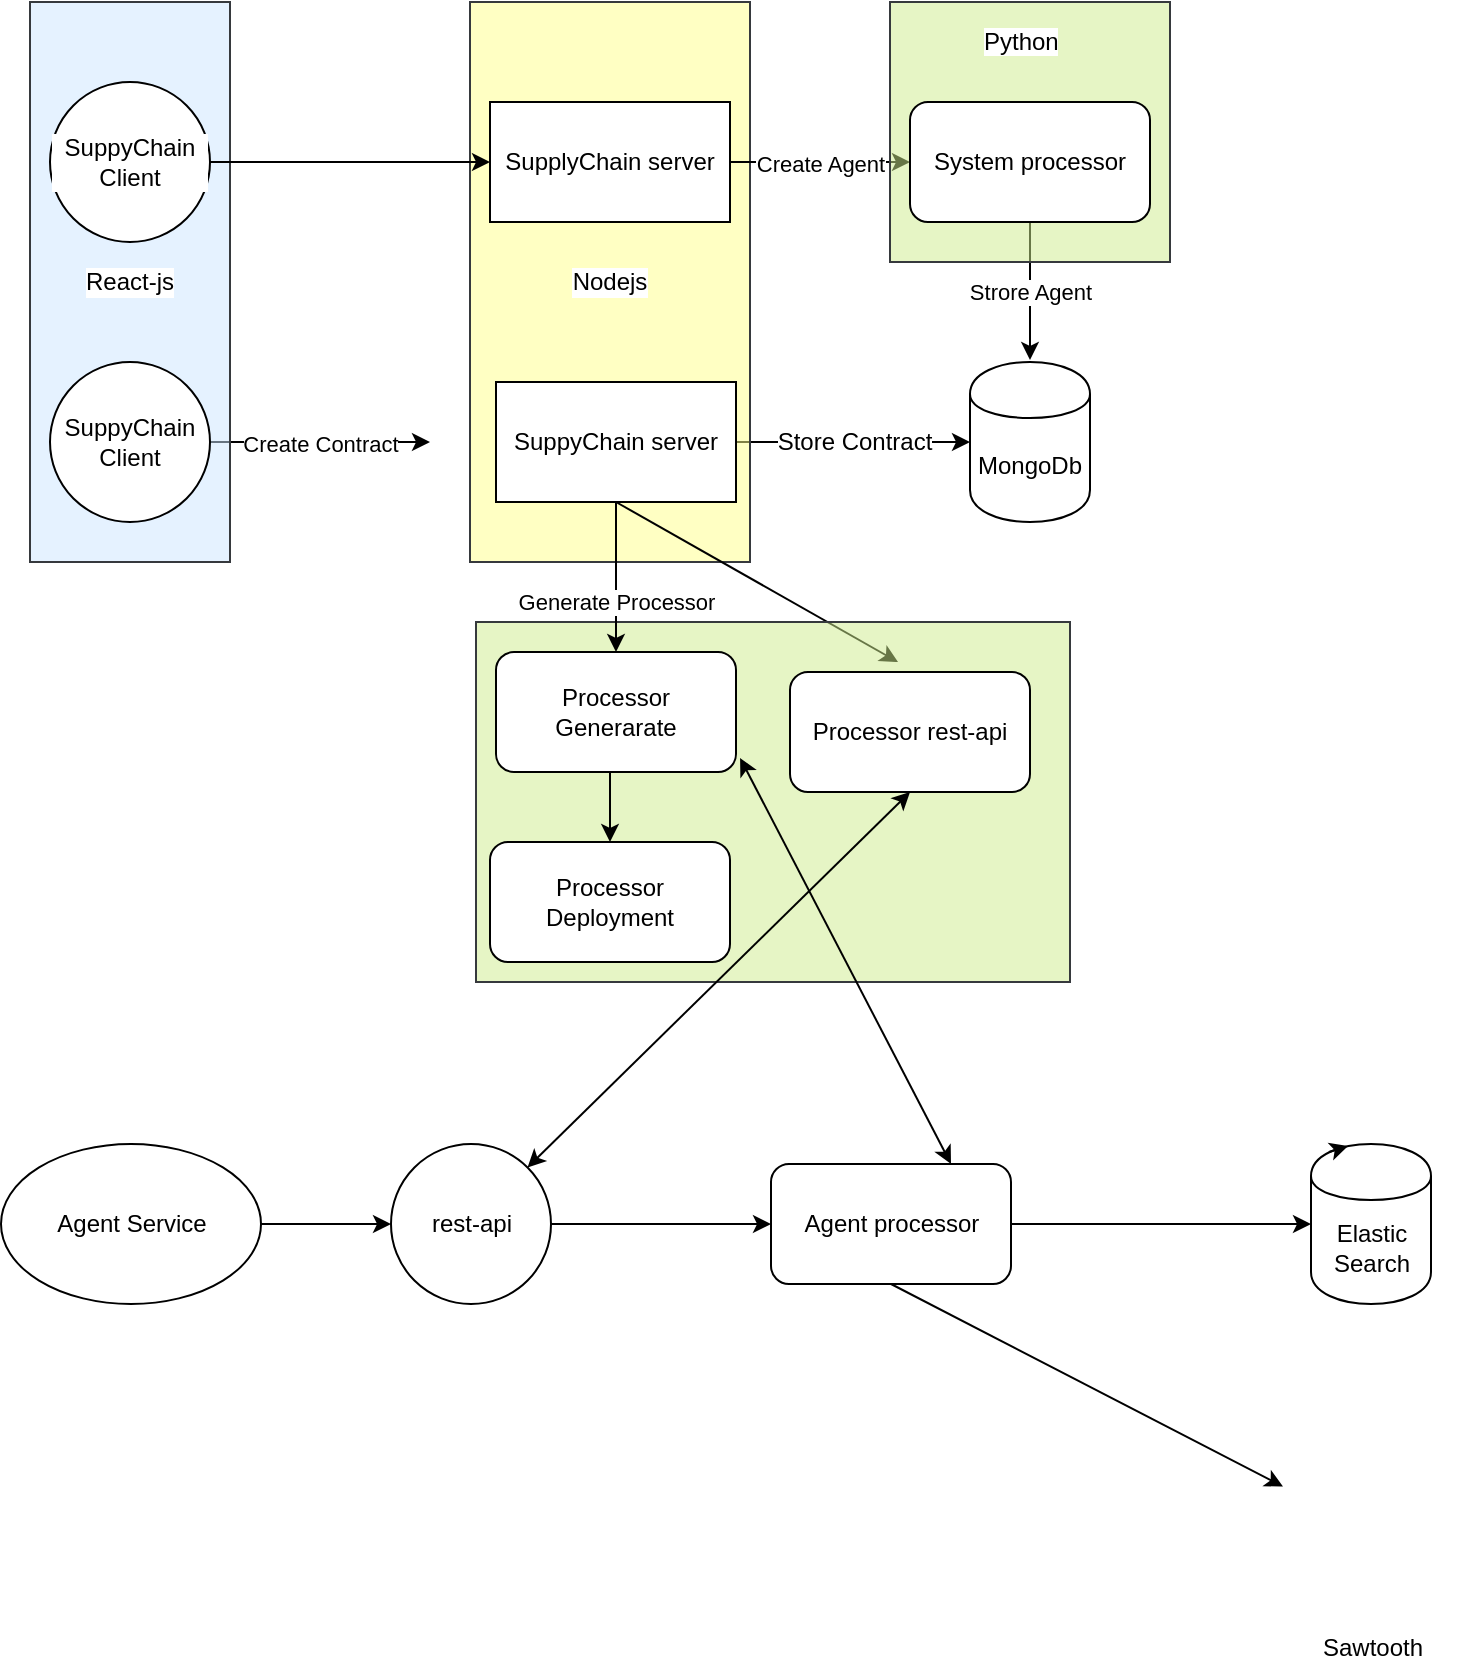 <mxfile version="10.8.3" type="github"><diagram id="XHdyuDNExScBj7MT3BD6" name="Main"><mxGraphModel dx="918" dy="1715" grid="1" gridSize="10" guides="1" tooltips="1" connect="1" arrows="1" fold="1" page="1" pageScale="1" pageWidth="827" pageHeight="1169" math="0" shadow="0"><root><mxCell id="0"/><mxCell id="1" parent="0"/><mxCell id="imtYc9kdGPOdpp4SOrnu-3" value="Create Contract&lt;br&gt;" style="edgeStyle=orthogonalEdgeStyle;rounded=0;orthogonalLoop=1;jettySize=auto;html=1;exitX=1;exitY=0.5;exitDx=0;exitDy=0;entryX=0;entryY=0.5;entryDx=0;entryDy=0;" parent="1" source="qpAyJkOBP4KA1tzYDBQX-14" edge="1"><mxGeometry relative="1" as="geometry"><mxPoint x="190" y="390" as="sourcePoint"/><mxPoint x="320" y="180" as="targetPoint"/></mxGeometry></mxCell><mxCell id="imtYc9kdGPOdpp4SOrnu-7" style="edgeStyle=orthogonalEdgeStyle;rounded=0;orthogonalLoop=1;jettySize=auto;html=1;exitX=1;exitY=0.5;exitDx=0;exitDy=0;entryX=0;entryY=0.5;entryDx=0;entryDy=0;" parent="1" source="qpAyJkOBP4KA1tzYDBQX-15" target="imtYc9kdGPOdpp4SOrnu-6" edge="1"><mxGeometry relative="1" as="geometry"><mxPoint x="590" y="190" as="targetPoint"/><mxPoint x="440" y="180" as="sourcePoint"/></mxGeometry></mxCell><mxCell id="imtYc9kdGPOdpp4SOrnu-6" value="MongoDb" style="shape=cylinder;whiteSpace=wrap;html=1;boundedLbl=1;backgroundOutline=1;" parent="1" vertex="1"><mxGeometry x="590" y="140" width="60" height="80" as="geometry"/></mxCell><mxCell id="imtYc9kdGPOdpp4SOrnu-22" value="Strore Agent" style="edgeStyle=none;rounded=0;orthogonalLoop=1;jettySize=auto;html=1;exitX=0.5;exitY=1;exitDx=0;exitDy=0;" parent="1" edge="1"><mxGeometry relative="1" as="geometry"><mxPoint x="620" y="139" as="targetPoint"/><mxPoint x="620" y="70" as="sourcePoint"/></mxGeometry></mxCell><mxCell id="qpAyJkOBP4KA1tzYDBQX-2" style="edgeStyle=orthogonalEdgeStyle;rounded=0;orthogonalLoop=1;jettySize=auto;html=1;exitX=1;exitY=0.5;exitDx=0;exitDy=0;entryX=0;entryY=0.5;entryDx=0;entryDy=0;" edge="1" parent="1" source="imtYc9kdGPOdpp4SOrnu-25" target="qpAyJkOBP4KA1tzYDBQX-1"><mxGeometry relative="1" as="geometry"/></mxCell><mxCell id="imtYc9kdGPOdpp4SOrnu-25" value="Agent Service" style="ellipse;whiteSpace=wrap;html=1;" parent="1" vertex="1"><mxGeometry x="105.5" y="531" width="130" height="80" as="geometry"/></mxCell><mxCell id="imtYc9kdGPOdpp4SOrnu-31" style="edgeStyle=none;rounded=0;orthogonalLoop=1;jettySize=auto;html=1;exitX=1;exitY=0.5;exitDx=0;exitDy=0;entryX=0;entryY=0.5;entryDx=0;entryDy=0;" parent="1" source="imtYc9kdGPOdpp4SOrnu-26" target="imtYc9kdGPOdpp4SOrnu-30" edge="1"><mxGeometry relative="1" as="geometry"/></mxCell><mxCell id="imtYc9kdGPOdpp4SOrnu-33" style="edgeStyle=none;rounded=0;orthogonalLoop=1;jettySize=auto;html=1;exitX=0.5;exitY=1;exitDx=0;exitDy=0;" parent="1" source="imtYc9kdGPOdpp4SOrnu-26" target="imtYc9kdGPOdpp4SOrnu-32" edge="1"><mxGeometry relative="1" as="geometry"/></mxCell><mxCell id="imtYc9kdGPOdpp4SOrnu-26" value="Agent processor" style="rounded=1;whiteSpace=wrap;html=1;" parent="1" vertex="1"><mxGeometry x="490.5" y="541" width="120" height="60" as="geometry"/></mxCell><mxCell id="imtYc9kdGPOdpp4SOrnu-30" value="Elastic Search" style="shape=cylinder;whiteSpace=wrap;html=1;boundedLbl=1;backgroundOutline=1;" parent="1" vertex="1"><mxGeometry x="760.5" y="531" width="60" height="80" as="geometry"/></mxCell><mxCell id="imtYc9kdGPOdpp4SOrnu-32" value="Sawtooth" style="shape=image;html=1;verticalAlign=top;verticalLabelPosition=bottom;labelBackgroundColor=#ffffff;imageAspect=0;aspect=fixed;image=https://cdn1.iconfinder.com/data/icons/cryptocurrency-blockchain-fintech-free/32/Cryptocurrency_blockchain_data-37-128.png" parent="1" vertex="1"><mxGeometry x="746.5" y="681" width="88" height="88" as="geometry"/></mxCell><mxCell id="qpAyJkOBP4KA1tzYDBQX-3" style="edgeStyle=orthogonalEdgeStyle;rounded=0;orthogonalLoop=1;jettySize=auto;html=1;entryX=0;entryY=0.5;entryDx=0;entryDy=0;" edge="1" parent="1" source="qpAyJkOBP4KA1tzYDBQX-1" target="imtYc9kdGPOdpp4SOrnu-26"><mxGeometry relative="1" as="geometry"/></mxCell><mxCell id="qpAyJkOBP4KA1tzYDBQX-1" value="rest-api" style="ellipse;whiteSpace=wrap;html=1;aspect=fixed;" vertex="1" parent="1"><mxGeometry x="300.5" y="531" width="80" height="80" as="geometry"/></mxCell><mxCell id="qpAyJkOBP4KA1tzYDBQX-5" value="&lt;span style=&quot;&quot;&gt;React-js&lt;/span&gt;" style="rounded=1;whiteSpace=wrap;html=1;labelBackgroundColor=#FFFFFF;arcSize=0;fillOpacity=50;fillColor=#cce5ff;strokeColor=#36393d;" vertex="1" parent="1"><mxGeometry x="120" y="-40" width="100" height="280" as="geometry"/></mxCell><mxCell id="qpAyJkOBP4KA1tzYDBQX-7" value="Nodejs" style="rounded=1;whiteSpace=wrap;html=1;labelBackgroundColor=#FFFFFF;arcSize=0;fillOpacity=50;fillColor=#ffff88;strokeColor=#36393d;" vertex="1" parent="1"><mxGeometry x="340" y="-40" width="140" height="280" as="geometry"/></mxCell><mxCell id="qpAyJkOBP4KA1tzYDBQX-10" value="Create Agent" style="edgeStyle=orthogonalEdgeStyle;rounded=0;orthogonalLoop=1;jettySize=auto;html=1;exitX=1;exitY=0.5;exitDx=0;exitDy=0;entryX=0;entryY=0.5;entryDx=0;entryDy=0;" edge="1" parent="1" source="qpAyJkOBP4KA1tzYDBQX-9"><mxGeometry relative="1" as="geometry"><mxPoint x="560" y="40" as="targetPoint"/></mxGeometry></mxCell><mxCell id="qpAyJkOBP4KA1tzYDBQX-9" value="SupplyChain server" style="rounded=0;whiteSpace=wrap;html=1;labelBackgroundColor=#FFFFFF;fillColor=#FFFFFF;gradientColor=none;" vertex="1" parent="1"><mxGeometry x="350" y="10" width="120" height="60" as="geometry"/></mxCell><mxCell id="qpAyJkOBP4KA1tzYDBQX-13" style="edgeStyle=orthogonalEdgeStyle;rounded=0;orthogonalLoop=1;jettySize=auto;html=1;exitX=1;exitY=0.5;exitDx=0;exitDy=0;entryX=0;entryY=0.5;entryDx=0;entryDy=0;" edge="1" parent="1" source="qpAyJkOBP4KA1tzYDBQX-12" target="qpAyJkOBP4KA1tzYDBQX-9"><mxGeometry relative="1" as="geometry"/></mxCell><mxCell id="qpAyJkOBP4KA1tzYDBQX-12" value="SuppyChain Client" style="ellipse;whiteSpace=wrap;html=1;aspect=fixed;labelBackgroundColor=#ffffff;" vertex="1" parent="1"><mxGeometry x="130" width="80" height="80" as="geometry"/></mxCell><mxCell id="qpAyJkOBP4KA1tzYDBQX-14" value="SuppyChain&lt;br&gt;Client" style="ellipse;whiteSpace=wrap;html=1;aspect=fixed;labelBackgroundColor=#ffffff;" vertex="1" parent="1"><mxGeometry x="130" y="140" width="80" height="80" as="geometry"/></mxCell><mxCell id="qpAyJkOBP4KA1tzYDBQX-31" style="rounded=0;orthogonalLoop=1;jettySize=auto;html=1;exitX=0.5;exitY=1;exitDx=0;exitDy=0;entryX=0.45;entryY=-0.083;entryDx=0;entryDy=0;entryPerimeter=0;" edge="1" parent="1" source="qpAyJkOBP4KA1tzYDBQX-15" target="qpAyJkOBP4KA1tzYDBQX-30"><mxGeometry relative="1" as="geometry"/></mxCell><mxCell id="qpAyJkOBP4KA1tzYDBQX-15" value="SuppyChain&amp;nbsp;server" style="rounded=0;whiteSpace=wrap;html=1;" vertex="1" parent="1"><mxGeometry x="353" y="150" width="120" height="60" as="geometry"/></mxCell><mxCell id="qpAyJkOBP4KA1tzYDBQX-16" value="Store Contract" style="text;html=1;resizable=0;points=[];align=center;verticalAlign=middle;labelBackgroundColor=#ffffff;" vertex="1" connectable="0" parent="1"><mxGeometry x="531.5" y="180" as="geometry"><mxPoint as="offset"/></mxGeometry></mxCell><mxCell id="qpAyJkOBP4KA1tzYDBQX-17" value="" style="rounded=1;whiteSpace=wrap;html=1;labelBackgroundColor=#FFFFFF;arcSize=0;fillOpacity=50;fillColor=#cdeb8b;strokeColor=#36393d;" vertex="1" parent="1"><mxGeometry x="550" y="-40" width="140" height="130" as="geometry"/></mxCell><mxCell id="qpAyJkOBP4KA1tzYDBQX-18" value="System processor" style="rounded=1;whiteSpace=wrap;html=1;" vertex="1" parent="1"><mxGeometry x="560" y="10" width="120" height="60" as="geometry"/></mxCell><mxCell id="qpAyJkOBP4KA1tzYDBQX-19" value="&lt;span style=&quot;background-color: rgb(255 , 255 , 255)&quot;&gt;Python&lt;/span&gt;" style="text;html=1;resizable=0;points=[];autosize=1;align=left;verticalAlign=top;spacingTop=-4;" vertex="1" parent="1"><mxGeometry x="595" y="-30" width="50" height="20" as="geometry"/></mxCell><mxCell id="qpAyJkOBP4KA1tzYDBQX-22" value="" style="rounded=1;whiteSpace=wrap;html=1;labelBackgroundColor=#FFFFFF;arcSize=0;fillOpacity=50;fillColor=#cdeb8b;strokeColor=#36393d;" vertex="1" parent="1"><mxGeometry x="343" y="270" width="297" height="180" as="geometry"/></mxCell><mxCell id="qpAyJkOBP4KA1tzYDBQX-23" value="Processor Generarate" style="rounded=1;whiteSpace=wrap;html=1;" vertex="1" parent="1"><mxGeometry x="353" y="285" width="120" height="60" as="geometry"/></mxCell><mxCell id="qpAyJkOBP4KA1tzYDBQX-24" value="Processor Deployment" style="rounded=1;whiteSpace=wrap;html=1;" vertex="1" parent="1"><mxGeometry x="350" y="380" width="120" height="60" as="geometry"/></mxCell><mxCell id="qpAyJkOBP4KA1tzYDBQX-25" style="edgeStyle=orthogonalEdgeStyle;rounded=0;orthogonalLoop=1;jettySize=auto;html=1;exitX=0.5;exitY=1;exitDx=0;exitDy=0;entryX=0.5;entryY=0;entryDx=0;entryDy=0;" edge="1" parent="1"><mxGeometry relative="1" as="geometry"><mxPoint x="413" y="345" as="sourcePoint"/><mxPoint x="410" y="380" as="targetPoint"/></mxGeometry></mxCell><mxCell id="qpAyJkOBP4KA1tzYDBQX-27" value="Generate Processor&lt;br&gt;" style="edgeStyle=orthogonalEdgeStyle;rounded=0;orthogonalLoop=1;jettySize=auto;html=1;exitX=0.5;exitY=1;exitDx=0;exitDy=0;entryX=0.5;entryY=0;entryDx=0;entryDy=0;" edge="1" parent="1"><mxGeometry x="0.333" relative="1" as="geometry"><mxPoint x="413" y="210" as="sourcePoint"/><mxPoint x="413" y="285" as="targetPoint"/><mxPoint as="offset"/></mxGeometry></mxCell><mxCell id="qpAyJkOBP4KA1tzYDBQX-30" value="Processor rest-api" style="rounded=1;whiteSpace=wrap;html=1;" vertex="1" parent="1"><mxGeometry x="500" y="295" width="120" height="60" as="geometry"/></mxCell><mxCell id="qpAyJkOBP4KA1tzYDBQX-32" value="" style="endArrow=classic;startArrow=classic;html=1;entryX=0.5;entryY=1;entryDx=0;entryDy=0;exitX=1;exitY=0;exitDx=0;exitDy=0;" edge="1" parent="1" source="qpAyJkOBP4KA1tzYDBQX-1" target="qpAyJkOBP4KA1tzYDBQX-30"><mxGeometry width="50" height="50" relative="1" as="geometry"><mxPoint x="10" y="830" as="sourcePoint"/><mxPoint x="60" y="780" as="targetPoint"/></mxGeometry></mxCell><mxCell id="qpAyJkOBP4KA1tzYDBQX-33" value="" style="endArrow=classic;startArrow=classic;html=1;exitX=0.75;exitY=0;exitDx=0;exitDy=0;entryX=1.017;entryY=0.883;entryDx=0;entryDy=0;entryPerimeter=0;" edge="1" parent="1" source="imtYc9kdGPOdpp4SOrnu-26" target="qpAyJkOBP4KA1tzYDBQX-23"><mxGeometry width="50" height="50" relative="1" as="geometry"><mxPoint x="379" y="553" as="sourcePoint"/><mxPoint x="570" y="365" as="targetPoint"/></mxGeometry></mxCell><mxCell id="qpAyJkOBP4KA1tzYDBQX-35" style="edgeStyle=none;rounded=0;orthogonalLoop=1;jettySize=auto;html=1;exitX=0.15;exitY=0.05;exitDx=0;exitDy=0;exitPerimeter=0;entryX=0.308;entryY=0.013;entryDx=0;entryDy=0;entryPerimeter=0;" edge="1" parent="1" source="imtYc9kdGPOdpp4SOrnu-30" target="imtYc9kdGPOdpp4SOrnu-30"><mxGeometry relative="1" as="geometry"/></mxCell></root></mxGraphModel></diagram><diagram id="qXOpEiDyBpvbiSWbO1P-" name="Flow ex"><mxGraphModel dx="918" dy="546" grid="1" gridSize="10" guides="1" tooltips="1" connect="1" arrows="1" fold="1" page="1" pageScale="1" pageWidth="827" pageHeight="1169" math="0" shadow="0"><root><mxCell id="LFgnceClj7s4hBZiu3TX-0"/><mxCell id="LFgnceClj7s4hBZiu3TX-1" parent="LFgnceClj7s4hBZiu3TX-0"/><mxCell id="y6J4co9WdXM38sB7DjJ0-0" value="" style="rounded=1;whiteSpace=wrap;html=1;" vertex="1" parent="LFgnceClj7s4hBZiu3TX-1"><mxGeometry x="90" y="130" width="320" height="240" as="geometry"/></mxCell><mxCell id="y6J4co9WdXM38sB7DjJ0-1" value="Rest-api" style="text;html=1;resizable=0;points=[];autosize=1;align=left;verticalAlign=top;spacingTop=-4;" vertex="1" parent="LFgnceClj7s4hBZiu3TX-1"><mxGeometry x="220" y="88" width="60" height="20" as="geometry"/></mxCell><mxCell id="y6J4co9WdXM38sB7DjJ0-2" style="edgeStyle=orthogonalEdgeStyle;rounded=0;orthogonalLoop=1;jettySize=auto;html=1;exitX=1;exitY=0.5;exitDx=0;exitDy=0;entryX=0;entryY=0.5;entryDx=0;entryDy=0;" edge="1" parent="LFgnceClj7s4hBZiu3TX-1" source="y6J4co9WdXM38sB7DjJ0-3" target="y6J4co9WdXM38sB7DjJ0-4"><mxGeometry relative="1" as="geometry"/></mxCell><mxCell id="y6J4co9WdXM38sB7DjJ0-3" value="Main" style="whiteSpace=wrap;html=1;aspect=fixed;" vertex="1" parent="LFgnceClj7s4hBZiu3TX-1"><mxGeometry x="120" y="160" width="80" height="80" as="geometry"/></mxCell><mxCell id="y6J4co9WdXM38sB7DjJ0-4" value="route_handler" style="whiteSpace=wrap;html=1;aspect=fixed;" vertex="1" parent="LFgnceClj7s4hBZiu3TX-1"><mxGeometry x="250" y="160" width="80" height="80" as="geometry"/></mxCell></root></mxGraphModel></diagram></mxfile>